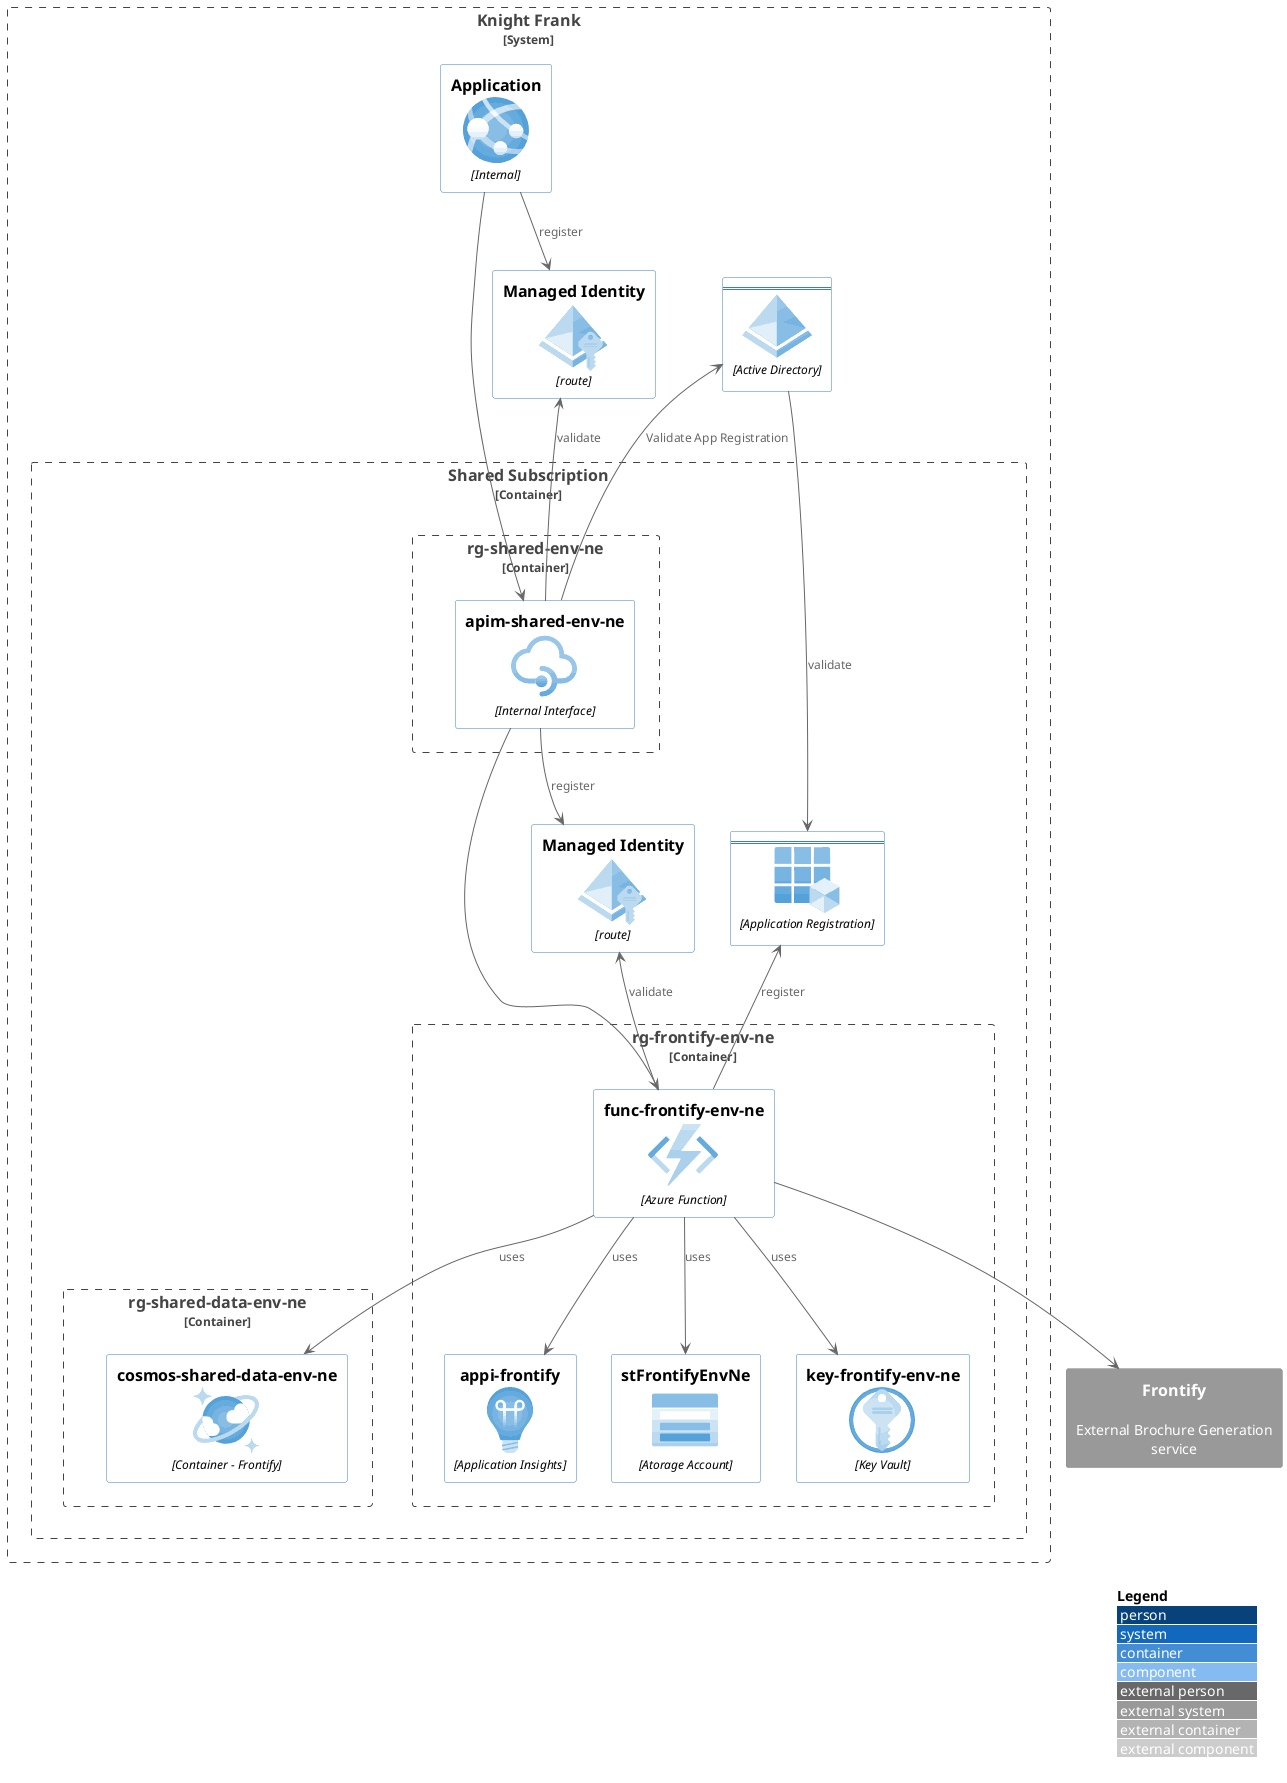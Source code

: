 @startuml System
!include <C4/C4_Component>
!include <azure/AzureCommon>
!include <azure/Compute/AzureFunction>
!include <azure/Web/AzureAPIManagement>
!include <azure/Integration/AzureServiceBusTopic>
!include <azure/Networking/AzureApplicationGateway>
!include <azure/Networking/All>
!include <azure/Web/AzureWebApp>
!include <azure/DevOps/AzureApplicationInsights>
!include <azure/Storage/AzureBlobStorage>
!include <azure/Databases/AzureCosmosDb>
!include <azure/Security/AzureKeyVault>
!include <azure/Identity/AzureAppRegistration>
!include <azure/Identity/AzureActiveDirectory>
!include <azure/Identity/AzureManagedIdentity>

LAYOUT_WITH_LEGEND()
'LAYOUT_LEFT_RIGHT()

AddElementTag("microService", $shape=EightSidedShape(), $fontColor="white", $legendText="micro service\neight sided")
AddElementTag("storage", $shape=RoundedBoxShape(), $fontColor="white")

System_Boundary(s1, "Knight Frank") {

    AzureWebApp(local, "Application", "Internal")
    AzureActiveDirectory(ad, "", "Active Directory")
    AzureManagedIdentity(miapp, "Managed Identity", "route")

    Container_Boundary(c1, "Shared Subscription") {

        Container_Boundary(rgsd, "rg-shared-data-env-ne") {
            AzureCosmosDb(db, "cosmos-shared-data-env-ne", "Container - Frontify")
        }

        Container_Boundary(rgsh, "rg-shared-env-ne") {
            AzureAPIManagement(apimI, "apim-shared-env-ne", "Internal Interface")
            apimI -up-> ad : Validate App Registration
        }

        AzureManagedIdentity(misvc, "Managed Identity", "route")
        AzureAppRegistration(reg, "", "Application Registration")

        Container_Boundary(rggw, "rg-frontify-env-ne") {
            AzureFunction(svc, "func-frontify-env-ne", "Azure Function")
            AzureApplicationInsights(ai, "appi-frontify", "Application Insights")
            AzureBlobStorage(st, "stFrontifyEnvNe", "Atorage Account")
            AzureKeyVault(key, "key-frontify-env-ne", "Key Vault")
            

            svc --> ai : uses
            svc --> st : uses
            svc --> key : uses
            svc -up-> reg : register
        }

        svc --> db : uses
        apimI -> svc 
        local ---> apimI

        apimI -down-> misvc : register
        svc -up-> misvc : validate
    }

    rgsh -[hidden]- rggw
    rgsh -[hidden]- rgsd

    local -down-> miapp : register
    apimI -up-> miapp : validate
    ad -down-> reg : validate

}

System_Ext(extFrontify, "Frontify", "External Brochure Generation service")
svc --> extFrontify

@enduml
